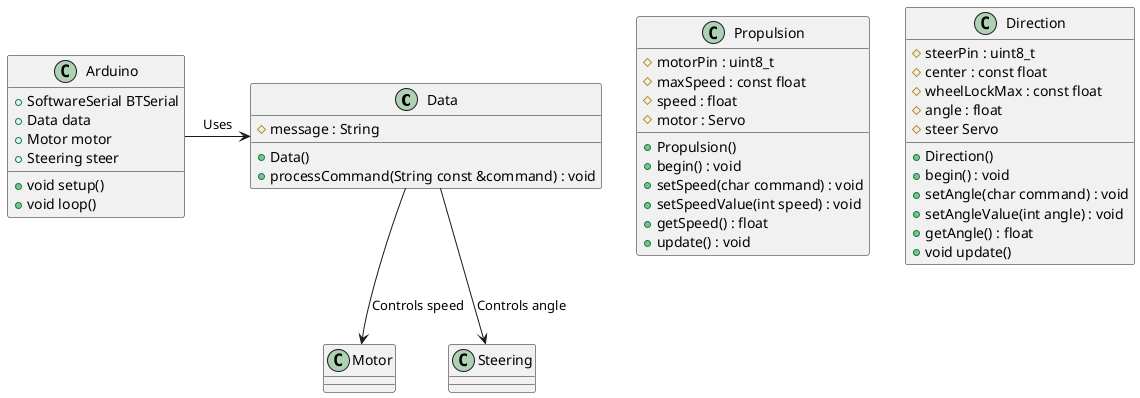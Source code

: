 @startuml



class Data {
    # message : String

    + Data()
    + processCommand(String const &command) : void
}

class Propulsion {
    # motorPin : uint8_t
    # maxSpeed : const float
    # speed : float
    # motor : Servo

    + Propulsion()
    + begin() : void
    + setSpeed(char command) : void
    + setSpeedValue(int speed) : void
    + getSpeed() : float
    + update() : void
}

class Direction {
    # steerPin : uint8_t
    # center : const float
    # wheelLockMax : const float
    # angle : float
    # steer Servo
    
    + Direction()
    + begin() : void
    + setAngle(char command) : void
    + setAngleValue(int angle) : void
    + getAngle() : float
    + void update()
}

class Arduino {
    + SoftwareSerial BTSerial
    + Data data
    + Motor motor
    + Steering steer
    + void setup()
    + void loop()
}

Arduino -> Data : "Uses"
Data --> Motor : "Controls speed"
Data --> Steering : "Controls angle"
@enduml
